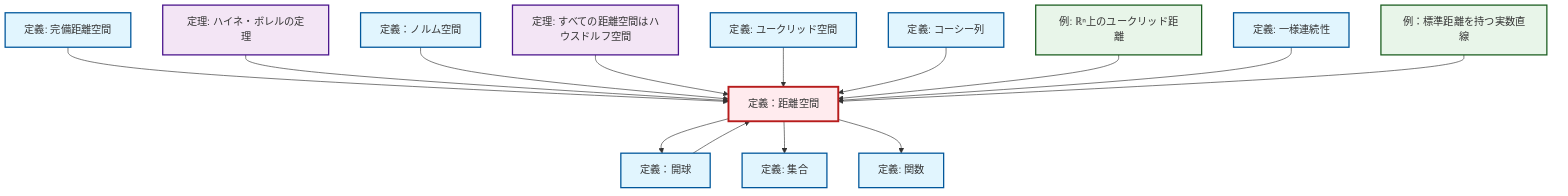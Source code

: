 graph TD
    classDef definition fill:#e1f5fe,stroke:#01579b,stroke-width:2px
    classDef theorem fill:#f3e5f5,stroke:#4a148c,stroke-width:2px
    classDef axiom fill:#fff3e0,stroke:#e65100,stroke-width:2px
    classDef example fill:#e8f5e9,stroke:#1b5e20,stroke-width:2px
    classDef current fill:#ffebee,stroke:#b71c1c,stroke-width:3px
    def-complete-metric-space["定義: 完備距離空間"]:::definition
    thm-metric-hausdorff["定理: すべての距離空間はハウスドルフ空間"]:::theorem
    def-normed-vector-space["定義：ノルム空間"]:::definition
    ex-real-line-metric["例：標準距離を持つ実数直線"]:::example
    def-uniform-continuity["定義: 一様連続性"]:::definition
    thm-heine-borel["定理: ハイネ・ボレルの定理"]:::theorem
    def-function["定義: 関数"]:::definition
    ex-euclidean-metric["例: ℝⁿ上のユークリッド距離"]:::example
    def-cauchy-sequence["定義: コーシー列"]:::definition
    def-set["定義: 集合"]:::definition
    def-open-ball["定義：開球"]:::definition
    def-metric-space["定義：距離空間"]:::definition
    def-euclidean-space["定義: ユークリッド空間"]:::definition
    def-metric-space --> def-open-ball
    def-complete-metric-space --> def-metric-space
    thm-heine-borel --> def-metric-space
    def-normed-vector-space --> def-metric-space
    thm-metric-hausdorff --> def-metric-space
    def-euclidean-space --> def-metric-space
    def-metric-space --> def-set
    def-cauchy-sequence --> def-metric-space
    ex-euclidean-metric --> def-metric-space
    def-uniform-continuity --> def-metric-space
    def-open-ball --> def-metric-space
    ex-real-line-metric --> def-metric-space
    def-metric-space --> def-function
    class def-metric-space current